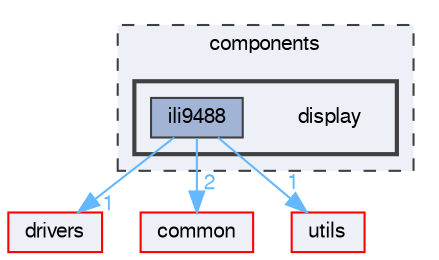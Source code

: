 digraph "display"
{
 // LATEX_PDF_SIZE
  bgcolor="transparent";
  edge [fontname=FreeSans,fontsize=10,labelfontname=FreeSans,labelfontsize=10];
  node [fontname=FreeSans,fontsize=10,shape=box,height=0.2,width=0.4];
  compound=true
  subgraph clusterdir_3effa1d71b9fa9a0cff12f8e225f95e1 {
    graph [ bgcolor="#edf0f7", pencolor="grey25", label="components", fontname=FreeSans,fontsize=10 style="filled,dashed", URL="dir_3effa1d71b9fa9a0cff12f8e225f95e1.html",tooltip=""]
  subgraph clusterdir_9c785bb692f91f39d7f174421f0a4a1c {
    graph [ bgcolor="#edf0f7", pencolor="grey25", label="", fontname=FreeSans,fontsize=10 style="filled,bold", URL="dir_9c785bb692f91f39d7f174421f0a4a1c.html",tooltip=""]
    dir_9c785bb692f91f39d7f174421f0a4a1c [shape=plaintext, label="display"];
  dir_74749fb4e43c606f69a9c07c6e7a182e [label="ili9488", fillcolor="#a2b4d6", color="grey25", style="filled", URL="dir_74749fb4e43c606f69a9c07c6e7a182e.html",tooltip=""];
  }
  }
  dir_23452eaafd74a0dfcbccff24142d67ec [label="drivers", fillcolor="#edf0f7", color="red", style="filled", URL="dir_23452eaafd74a0dfcbccff24142d67ec.html",tooltip=""];
  dir_bdd9a5d540de89e9fe90efdfc6973a4f [label="common", fillcolor="#edf0f7", color="red", style="filled", URL="dir_bdd9a5d540de89e9fe90efdfc6973a4f.html",tooltip=""];
  dir_7dbb3f8d9b3c7f1bbfe241818c433d10 [label="utils", fillcolor="#edf0f7", color="red", style="filled", URL="dir_7dbb3f8d9b3c7f1bbfe241818c433d10.html",tooltip=""];
  dir_74749fb4e43c606f69a9c07c6e7a182e->dir_23452eaafd74a0dfcbccff24142d67ec [headlabel="1", labeldistance=1.5 headhref="dir_000021_000014.html" color="steelblue1" fontcolor="steelblue1"];
  dir_74749fb4e43c606f69a9c07c6e7a182e->dir_7dbb3f8d9b3c7f1bbfe241818c433d10 [headlabel="1", labeldistance=1.5 headhref="dir_000021_000068.html" color="steelblue1" fontcolor="steelblue1"];
  dir_74749fb4e43c606f69a9c07c6e7a182e->dir_bdd9a5d540de89e9fe90efdfc6973a4f [headlabel="2", labeldistance=1.5 headhref="dir_000021_000006.html" color="steelblue1" fontcolor="steelblue1"];
}
